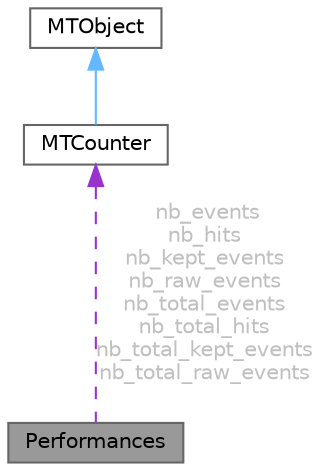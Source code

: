 digraph "Performances"
{
 // LATEX_PDF_SIZE
  bgcolor="transparent";
  edge [fontname=Helvetica,fontsize=10,labelfontname=Helvetica,labelfontsize=10];
  node [fontname=Helvetica,fontsize=10,shape=box,height=0.2,width=0.4];
  Node1 [id="Node000001",label="Performances",height=0.2,width=0.4,color="gray40", fillcolor="grey60", style="filled", fontcolor="black",tooltip=" "];
  Node2 -> Node1 [id="edge1_Node000001_Node000002",dir="back",color="darkorchid3",style="dashed",tooltip=" ",label=" nb_events\nnb_hits\nnb_kept_events\nnb_raw_events\nnb_total_events\nnb_total_hits\nnb_total_kept_events\nnb_total_raw_events",fontcolor="grey" ];
  Node2 [id="Node000002",label="MTCounter",height=0.2,width=0.4,color="gray40", fillcolor="white", style="filled",URL="$class_m_t_counter.html",tooltip=" "];
  Node3 -> Node2 [id="edge2_Node000002_Node000003",dir="back",color="steelblue1",style="solid",tooltip=" "];
  Node3 [id="Node000003",label="MTObject",height=0.2,width=0.4,color="gray40", fillcolor="white", style="filled",URL="$class_m_t_object.html",tooltip=" "];
}
